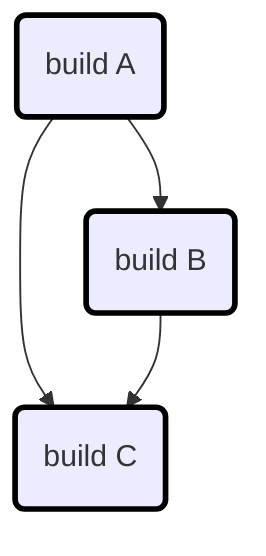 flowchart TD
classDef built stroke:red,stroke-width:3px
classDef used stroke:orange,stroke-width:3px
classDef ignored stroke:black,stroke-width:3px
A:build("build A
")
B:build("build B
")
C:build("build C
")
A:build --> B:build
A:build --> C:build
class A:build ignored
B:build --> C:build
class B:build ignored
class C:build ignored